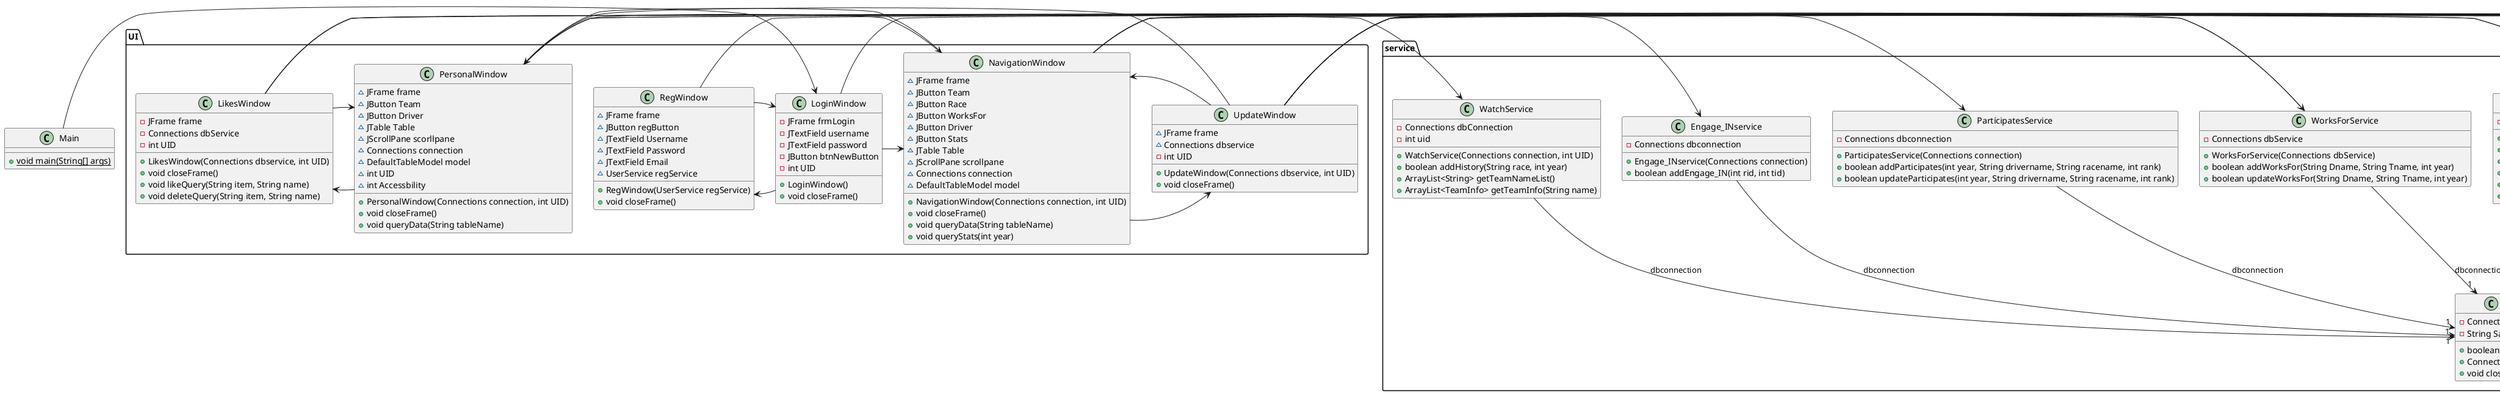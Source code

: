 @startuml

class Main  {
	+{static}void main(String[] args)
}

package UI {

	class LoginWindow {
	-JFrame frmLogin
	-JTextField username
	-JTextField password
	-JButton btnNewButton
	-int UID
	+LoginWindow()
	+void closeFrame()
}
	
	class NavigationWindow {
	~JFrame frame
	~JButton Team
	~JButton Race
	~JButton WorksFor
	~JButton Driver
	~JButton Stats
	~JTable Table
	~JScrollPane scrollpane
	~Connections connection
	~DefaultTableModel model
	+NavigationWindow(Connections connection, int UID)
	+void closeFrame()
	+void queryData(String tableName)
	+void queryStats(int year)
	}
	
	class PersonalWindow {
	~JFrame frame
	~JButton Team
	~JButton Driver
	~JTable Table
	~JScrollPane scorllpane
	~Connections connection
	~DefaultTableModel model
	~int UID
	~int Accessbility
	+PersonalWindow(Connections connection, int UID)
	+void closeFrame()
	+void queryData(String tableName)
	}
	
	class RegWindow {
	~JFrame frame
	~JButton regButton
	~JTextField Username
	~JTextField Password
	~JTextField Email
	~UserService regService
	+RegWindow(UserService regService)
	+void closeFrame()
	}
	
	class UpdateWindow {
	~JFrame frame
	~Connections dbservice
	-int UID
	+UpdateWindow(Connections dbservice, int UID)
	+void closeFrame()
	}
	
	class LikesWindow {
	-JFrame frame
	-Connections dbService
	-int UID
	+LikesWindow(Connections dbservice, int UID)
	+void closeFrame()
	+void likeQuery(String item, String name)
	+void deleteQuery(String item, String name)
	}
}

package service {

	class Connections {
	-Connection connection
	-String SampleURL
	+boolean connect()
	+Connection getConnection()
	+void closeConnection()
	}
	
	
	class DriverService {
	-Connections dbService
	+DriverService(Connections dbService)
	+boolean addDriver(String name, String date)
	+boolean updateDriver(String name, String date)
	+ArrayList<String> getDriverNames()
	+ArrayList<Integer> getStatsYear()
	}
	
	class Engage_INservice {
	-Connections dbconnection
	+Engage_INservice(Connections connection)
	+boolean addEngage_IN(int rid, int tid)
	}
	
	class ParticipatesService {
	-Connections dbconnection
	+ParticipatesService(Connections connection)
	+boolean addParticipates(int year, String drivername, String racename, int rank)
	+boolean updateParticipates(int year, String drivername, String racename, int rank)
	}
	
	class RaceService {
	-Connections dbconnection
	+RaceService(Connections connection)
	+boolean addRace(String weather, String date, String racename, String laptime, String drivername)
	+boolean updateRace(String weather, String date, String racename, String laptime, String drivername)
	+ArrayList<String> getRaceNameList()
	+ArrayList<RaceInfo> getRaceInfo(Date time, String racename)
	+ArrayList<Integer> getRaceYear()
	}
	
	class TeamService {
	-Connections dbConnection
	+TeamService(Connections connection)
	+boolean addTeam(String name, String manf, String model_num)
	+boolean updateTeam(String name, String manfname, String number)
	+ArrayList<String> getTeamNameList()
	+ArrayList<TeamInfo> getTeamInfo(String name)
	}
	
	class UserService {
	-{static}Random RANDOM
	-{static}Base64.Encoder enc
	-{static}Base64.Decoder dec
	-Connections dbService
	+UserService(Connections dbService)
	+boolean useApplicationLogins()
	+boolean login(String username, String password)
	+boolean register(String username, String Email, String password)
	+boolean changePassword(String username, String Email, String password)
	+byte[] getNewSalt()
	+String getStringFromBytes(byte[] data)
	+String hashPassword(byte[] salt, String password)
	}
	
	class WatchService {
	-Connections dbConnection
	-int uid
	+WatchService(Connections connection, int UID)
	+boolean addHistory(String race, int year)
	+ArrayList<String> getTeamNameList()
	+ArrayList<TeamInfo> getTeamInfo(String name)
	}
	
	class WorksForService {
	-Connections dbService
	+WorksForService(Connections dbService)
	+boolean addWorksFor(String Dname, String Tname, int year)
	+boolean updateWorksFor(String Dname, String Tname, int year)
	}
}

Main -> LoginWindow

LoginWindow -> RegWindow

LoginWindow -> UserService

RegWindow -> LoginWindow

RegWindow -> UserService

LoginWindow -> NavigationWindow

NavigationWindow -> UpdateWindow

NavigationWindow -> DriverService

NavigationWindow -> TeamService

NavigationWindow -> RaceService

NavigationWindow -> WorksForService

NavigationWindow -> PersonalWindow

UpdateWindow -> NavigationWindow

UpdateWindow -> DriverService

UpdateWindow -> TeamService

UpdateWindow -> RaceService

UpdateWindow -> WorksForService

UpdateWindow -> PersonalWindow

UpdateWindow -> ParticipatesService

UpdateWindow -> Engage_INservice

PersonalWindow -> NavigationWindow

PersonalWindow -> TeamService

PersonalWindow -> DriverService

PersonalWindow -> LikesWindow

LikesWindow -> PersonalWindow

LikesWindow -> TeamService

LikesWindow -> DriverService

LikesWindow -> WatchService

Engage_INservice --> "1" Connections : dbconnection

DriverService --> "1" Connections : dbconnection

ParticipatesService --> "1" Connections : dbconnection

RaceService --> "1" Connections : dbconnection

TeamService --> "1" Connections : dbconnection

UserService --> "1" Connections : dbconnection

WatchService --> "1" Connections : dbconnection

WorksForService --> "1" Connections : dbconnection
@enduml